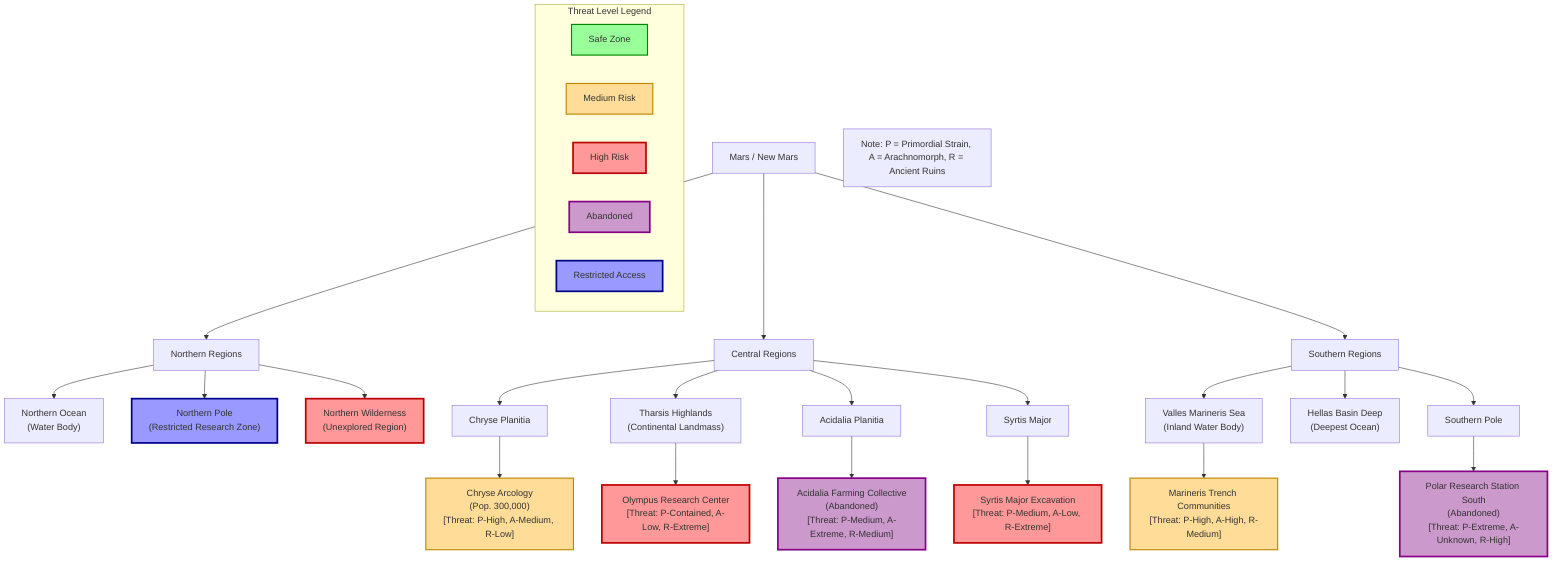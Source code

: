 flowchart TB
    Mars[Mars / New Mars] --> Northern["Northern Regions"]
    Mars --> Central["Central Regions"]
    Mars --> Southern["Southern Regions"]
    
    %% Northern Regions
    Northern --> NorthernOcean["Northern Ocean\n(Water Body)"]
    Northern --> NorthernPole["Northern Pole\n(Restricted Research Zone)"]
    Northern --> NorthernWilderness["Northern Wilderness\n(Unexplored Region)"]
    
    %% Central Regions
    Central --> ChrysePlanitia["Chryse Planitia"]
    Central --> TharsisPlateau["Tharsis Highlands\n(Continental Landmass)"]
    Central --> AcidaliaPlanitia["Acidalia Planitia"]
    Central --> SyrtisMajor["Syrtis Major"]
    
    %% Southern Regions
    Southern --> VallesMarineris["Valles Marineris Sea\n(Inland Water Body)"]
    Southern --> HellasBasin["Hellas Basin Deep\n(Deepest Ocean)"]
    Southern --> SouthPole["Southern Pole"]
    
    %% Major Settlements
    ChrysePlanitia --> ChryseDome["Chryse Arcology\n(Pop. 300,000)\n[Threat: P-High, A-Medium, R-Low]"]
    TharsisPlateau --> OlympusResearch["Olympus Research Center\n[Threat: P-Contained, A-Low, R-Extreme]"]
    SyrtisMajor --> SyrtisExcavation["Syrtis Major Excavation\n[Threat: P-Medium, A-Low, R-Extreme]"]
    AcidaliaPlanitia --> AcidaliaComplex["Acidalia Farming Collective\n(Abandoned)\n[Threat: P-Medium, A-Extreme, R-Medium]"]
    VallesMarineris --> MarinerisCommunities["Marineris Trench Communities\n[Threat: P-High, A-High, R-Medium]"]
    SouthPole --> PolarResearchSouth["Polar Research Station South\n(Abandoned)\n[Threat: P-Extreme, A-Unknown, R-High]"]
    
    %% Adding colors based on safety level
    classDef safe fill:#9f9,stroke:#080,stroke-width:2px
    classDef medium fill:#fd9,stroke:#b80,stroke-width:2px
    classDef dangerous fill:#f99,stroke:#b00,stroke-width:3px
    classDef abandoned fill:#c9c,stroke:#808,stroke-width:3px
    classDef restricted fill:#99f,stroke:#008,stroke-width:3px
    
    class ChryseDome medium
    class OlympusResearch dangerous
    class SyrtisExcavation dangerous
    class AcidaliaComplex abandoned
    class MarinerisCommunities medium
    class PolarResearchSouth abandoned
    class NorthernPole restricted
    class NorthernWilderness dangerous
    
    %% Legend
    subgraph Legend["Threat Level Legend"]
        Safe["Safe Zone"]
        Medium["Medium Risk"]
        Dangerous["High Risk"]
        Abandoned["Abandoned"]
        Restricted["Restricted Access"]
    end
    
    class Safe safe
    class Medium medium
    class Dangerous dangerous
    class Abandoned abandoned
    class Restricted restricted
    
    %% Note
    note["Note: P = Primordial Strain, A = Arachnomorph, R = Ancient Ruins"]